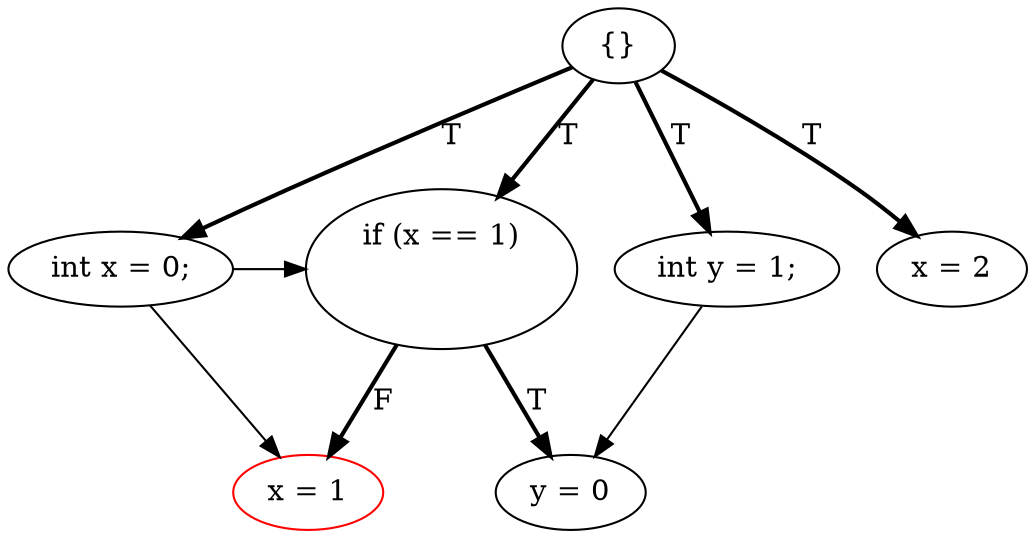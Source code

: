 digraph {
rankdir=TD;
3[label="{}"]; 
3 -> 4[label="T",style=bold];
4[label="int x = 0;"];
4 -> 2;
4 -> 0;
3 -> 5[label="T",style=bold];
5[label="int y = 1;"];
5 -> 1;
3 -> 0[label="T",style=bold];
0[label="if (x == 1)
    "]; 
0 -> 1[label="T",style=bold];
1[label="y = 0"];
0 -> 2[label="F",style=bold];
2[label="x = 1",color=red];
3 -> 6[label="T",style=bold];
6[label="x = 2"];
{ rank=same 4 5 0 6 }{ rank=same 1 2 }
}